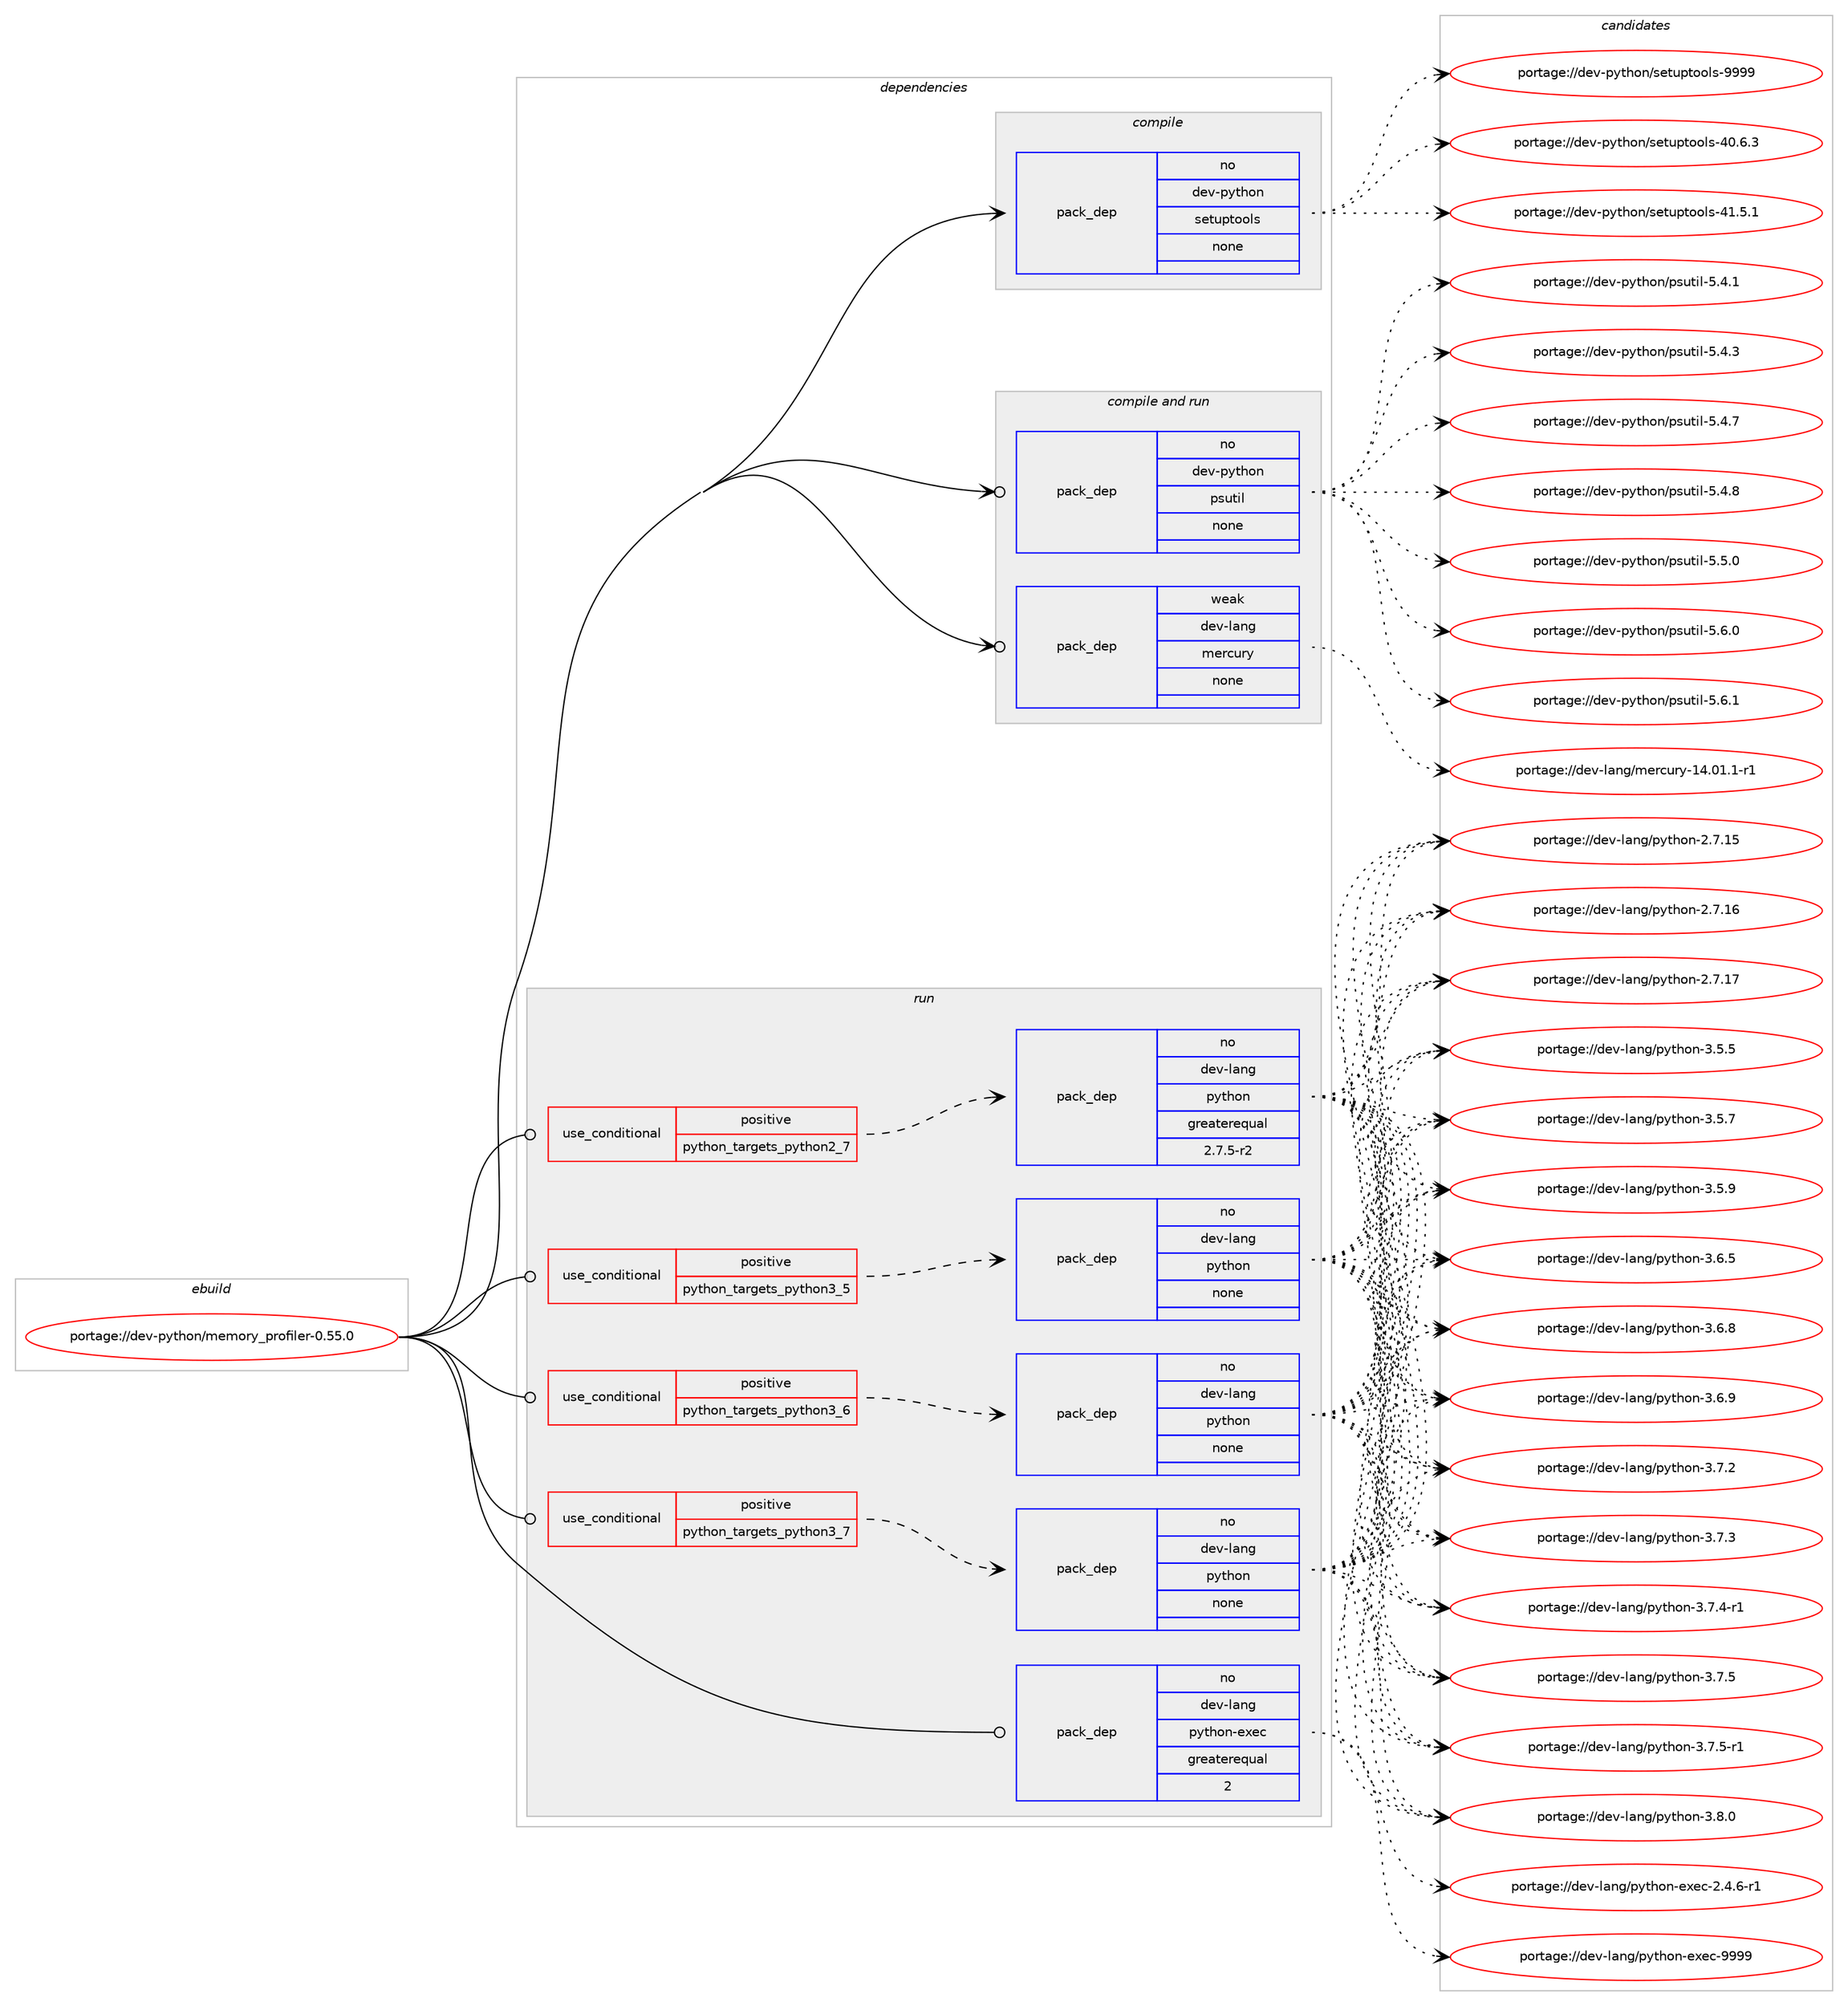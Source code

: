 digraph prolog {

# *************
# Graph options
# *************

newrank=true;
concentrate=true;
compound=true;
graph [rankdir=LR,fontname=Helvetica,fontsize=10,ranksep=1.5];#, ranksep=2.5, nodesep=0.2];
edge  [arrowhead=vee];
node  [fontname=Helvetica,fontsize=10];

# **********
# The ebuild
# **********

subgraph cluster_leftcol {
color=gray;
rank=same;
label=<<i>ebuild</i>>;
id [label="portage://dev-python/memory_profiler-0.55.0", color=red, width=4, href="../dev-python/memory_profiler-0.55.0.svg"];
}

# ****************
# The dependencies
# ****************

subgraph cluster_midcol {
color=gray;
label=<<i>dependencies</i>>;
subgraph cluster_compile {
fillcolor="#eeeeee";
style=filled;
label=<<i>compile</i>>;
subgraph pack114268 {
dependency149322 [label=<<TABLE BORDER="0" CELLBORDER="1" CELLSPACING="0" CELLPADDING="4" WIDTH="220"><TR><TD ROWSPAN="6" CELLPADDING="30">pack_dep</TD></TR><TR><TD WIDTH="110">no</TD></TR><TR><TD>dev-python</TD></TR><TR><TD>setuptools</TD></TR><TR><TD>none</TD></TR><TR><TD></TD></TR></TABLE>>, shape=none, color=blue];
}
id:e -> dependency149322:w [weight=20,style="solid",arrowhead="vee"];
}
subgraph cluster_compileandrun {
fillcolor="#eeeeee";
style=filled;
label=<<i>compile and run</i>>;
subgraph pack114269 {
dependency149323 [label=<<TABLE BORDER="0" CELLBORDER="1" CELLSPACING="0" CELLPADDING="4" WIDTH="220"><TR><TD ROWSPAN="6" CELLPADDING="30">pack_dep</TD></TR><TR><TD WIDTH="110">no</TD></TR><TR><TD>dev-python</TD></TR><TR><TD>psutil</TD></TR><TR><TD>none</TD></TR><TR><TD></TD></TR></TABLE>>, shape=none, color=blue];
}
id:e -> dependency149323:w [weight=20,style="solid",arrowhead="odotvee"];
subgraph pack114270 {
dependency149324 [label=<<TABLE BORDER="0" CELLBORDER="1" CELLSPACING="0" CELLPADDING="4" WIDTH="220"><TR><TD ROWSPAN="6" CELLPADDING="30">pack_dep</TD></TR><TR><TD WIDTH="110">weak</TD></TR><TR><TD>dev-lang</TD></TR><TR><TD>mercury</TD></TR><TR><TD>none</TD></TR><TR><TD></TD></TR></TABLE>>, shape=none, color=blue];
}
id:e -> dependency149324:w [weight=20,style="solid",arrowhead="odotvee"];
}
subgraph cluster_run {
fillcolor="#eeeeee";
style=filled;
label=<<i>run</i>>;
subgraph cond31728 {
dependency149325 [label=<<TABLE BORDER="0" CELLBORDER="1" CELLSPACING="0" CELLPADDING="4"><TR><TD ROWSPAN="3" CELLPADDING="10">use_conditional</TD></TR><TR><TD>positive</TD></TR><TR><TD>python_targets_python2_7</TD></TR></TABLE>>, shape=none, color=red];
subgraph pack114271 {
dependency149326 [label=<<TABLE BORDER="0" CELLBORDER="1" CELLSPACING="0" CELLPADDING="4" WIDTH="220"><TR><TD ROWSPAN="6" CELLPADDING="30">pack_dep</TD></TR><TR><TD WIDTH="110">no</TD></TR><TR><TD>dev-lang</TD></TR><TR><TD>python</TD></TR><TR><TD>greaterequal</TD></TR><TR><TD>2.7.5-r2</TD></TR></TABLE>>, shape=none, color=blue];
}
dependency149325:e -> dependency149326:w [weight=20,style="dashed",arrowhead="vee"];
}
id:e -> dependency149325:w [weight=20,style="solid",arrowhead="odot"];
subgraph cond31729 {
dependency149327 [label=<<TABLE BORDER="0" CELLBORDER="1" CELLSPACING="0" CELLPADDING="4"><TR><TD ROWSPAN="3" CELLPADDING="10">use_conditional</TD></TR><TR><TD>positive</TD></TR><TR><TD>python_targets_python3_5</TD></TR></TABLE>>, shape=none, color=red];
subgraph pack114272 {
dependency149328 [label=<<TABLE BORDER="0" CELLBORDER="1" CELLSPACING="0" CELLPADDING="4" WIDTH="220"><TR><TD ROWSPAN="6" CELLPADDING="30">pack_dep</TD></TR><TR><TD WIDTH="110">no</TD></TR><TR><TD>dev-lang</TD></TR><TR><TD>python</TD></TR><TR><TD>none</TD></TR><TR><TD></TD></TR></TABLE>>, shape=none, color=blue];
}
dependency149327:e -> dependency149328:w [weight=20,style="dashed",arrowhead="vee"];
}
id:e -> dependency149327:w [weight=20,style="solid",arrowhead="odot"];
subgraph cond31730 {
dependency149329 [label=<<TABLE BORDER="0" CELLBORDER="1" CELLSPACING="0" CELLPADDING="4"><TR><TD ROWSPAN="3" CELLPADDING="10">use_conditional</TD></TR><TR><TD>positive</TD></TR><TR><TD>python_targets_python3_6</TD></TR></TABLE>>, shape=none, color=red];
subgraph pack114273 {
dependency149330 [label=<<TABLE BORDER="0" CELLBORDER="1" CELLSPACING="0" CELLPADDING="4" WIDTH="220"><TR><TD ROWSPAN="6" CELLPADDING="30">pack_dep</TD></TR><TR><TD WIDTH="110">no</TD></TR><TR><TD>dev-lang</TD></TR><TR><TD>python</TD></TR><TR><TD>none</TD></TR><TR><TD></TD></TR></TABLE>>, shape=none, color=blue];
}
dependency149329:e -> dependency149330:w [weight=20,style="dashed",arrowhead="vee"];
}
id:e -> dependency149329:w [weight=20,style="solid",arrowhead="odot"];
subgraph cond31731 {
dependency149331 [label=<<TABLE BORDER="0" CELLBORDER="1" CELLSPACING="0" CELLPADDING="4"><TR><TD ROWSPAN="3" CELLPADDING="10">use_conditional</TD></TR><TR><TD>positive</TD></TR><TR><TD>python_targets_python3_7</TD></TR></TABLE>>, shape=none, color=red];
subgraph pack114274 {
dependency149332 [label=<<TABLE BORDER="0" CELLBORDER="1" CELLSPACING="0" CELLPADDING="4" WIDTH="220"><TR><TD ROWSPAN="6" CELLPADDING="30">pack_dep</TD></TR><TR><TD WIDTH="110">no</TD></TR><TR><TD>dev-lang</TD></TR><TR><TD>python</TD></TR><TR><TD>none</TD></TR><TR><TD></TD></TR></TABLE>>, shape=none, color=blue];
}
dependency149331:e -> dependency149332:w [weight=20,style="dashed",arrowhead="vee"];
}
id:e -> dependency149331:w [weight=20,style="solid",arrowhead="odot"];
subgraph pack114275 {
dependency149333 [label=<<TABLE BORDER="0" CELLBORDER="1" CELLSPACING="0" CELLPADDING="4" WIDTH="220"><TR><TD ROWSPAN="6" CELLPADDING="30">pack_dep</TD></TR><TR><TD WIDTH="110">no</TD></TR><TR><TD>dev-lang</TD></TR><TR><TD>python-exec</TD></TR><TR><TD>greaterequal</TD></TR><TR><TD>2</TD></TR></TABLE>>, shape=none, color=blue];
}
id:e -> dependency149333:w [weight=20,style="solid",arrowhead="odot"];
}
}

# **************
# The candidates
# **************

subgraph cluster_choices {
rank=same;
color=gray;
label=<<i>candidates</i>>;

subgraph choice114268 {
color=black;
nodesep=1;
choiceportage100101118451121211161041111104711510111611711211611111110811545524846544651 [label="portage://dev-python/setuptools-40.6.3", color=red, width=4,href="../dev-python/setuptools-40.6.3.svg"];
choiceportage100101118451121211161041111104711510111611711211611111110811545524946534649 [label="portage://dev-python/setuptools-41.5.1", color=red, width=4,href="../dev-python/setuptools-41.5.1.svg"];
choiceportage10010111845112121116104111110471151011161171121161111111081154557575757 [label="portage://dev-python/setuptools-9999", color=red, width=4,href="../dev-python/setuptools-9999.svg"];
dependency149322:e -> choiceportage100101118451121211161041111104711510111611711211611111110811545524846544651:w [style=dotted,weight="100"];
dependency149322:e -> choiceportage100101118451121211161041111104711510111611711211611111110811545524946534649:w [style=dotted,weight="100"];
dependency149322:e -> choiceportage10010111845112121116104111110471151011161171121161111111081154557575757:w [style=dotted,weight="100"];
}
subgraph choice114269 {
color=black;
nodesep=1;
choiceportage1001011184511212111610411111047112115117116105108455346524649 [label="portage://dev-python/psutil-5.4.1", color=red, width=4,href="../dev-python/psutil-5.4.1.svg"];
choiceportage1001011184511212111610411111047112115117116105108455346524651 [label="portage://dev-python/psutil-5.4.3", color=red, width=4,href="../dev-python/psutil-5.4.3.svg"];
choiceportage1001011184511212111610411111047112115117116105108455346524655 [label="portage://dev-python/psutil-5.4.7", color=red, width=4,href="../dev-python/psutil-5.4.7.svg"];
choiceportage1001011184511212111610411111047112115117116105108455346524656 [label="portage://dev-python/psutil-5.4.8", color=red, width=4,href="../dev-python/psutil-5.4.8.svg"];
choiceportage1001011184511212111610411111047112115117116105108455346534648 [label="portage://dev-python/psutil-5.5.0", color=red, width=4,href="../dev-python/psutil-5.5.0.svg"];
choiceportage1001011184511212111610411111047112115117116105108455346544648 [label="portage://dev-python/psutil-5.6.0", color=red, width=4,href="../dev-python/psutil-5.6.0.svg"];
choiceportage1001011184511212111610411111047112115117116105108455346544649 [label="portage://dev-python/psutil-5.6.1", color=red, width=4,href="../dev-python/psutil-5.6.1.svg"];
dependency149323:e -> choiceportage1001011184511212111610411111047112115117116105108455346524649:w [style=dotted,weight="100"];
dependency149323:e -> choiceportage1001011184511212111610411111047112115117116105108455346524651:w [style=dotted,weight="100"];
dependency149323:e -> choiceportage1001011184511212111610411111047112115117116105108455346524655:w [style=dotted,weight="100"];
dependency149323:e -> choiceportage1001011184511212111610411111047112115117116105108455346524656:w [style=dotted,weight="100"];
dependency149323:e -> choiceportage1001011184511212111610411111047112115117116105108455346534648:w [style=dotted,weight="100"];
dependency149323:e -> choiceportage1001011184511212111610411111047112115117116105108455346544648:w [style=dotted,weight="100"];
dependency149323:e -> choiceportage1001011184511212111610411111047112115117116105108455346544649:w [style=dotted,weight="100"];
}
subgraph choice114270 {
color=black;
nodesep=1;
choiceportage1001011184510897110103471091011149911711412145495246484946494511449 [label="portage://dev-lang/mercury-14.01.1-r1", color=red, width=4,href="../dev-lang/mercury-14.01.1-r1.svg"];
dependency149324:e -> choiceportage1001011184510897110103471091011149911711412145495246484946494511449:w [style=dotted,weight="100"];
}
subgraph choice114271 {
color=black;
nodesep=1;
choiceportage10010111845108971101034711212111610411111045504655464953 [label="portage://dev-lang/python-2.7.15", color=red, width=4,href="../dev-lang/python-2.7.15.svg"];
choiceportage10010111845108971101034711212111610411111045504655464954 [label="portage://dev-lang/python-2.7.16", color=red, width=4,href="../dev-lang/python-2.7.16.svg"];
choiceportage10010111845108971101034711212111610411111045504655464955 [label="portage://dev-lang/python-2.7.17", color=red, width=4,href="../dev-lang/python-2.7.17.svg"];
choiceportage100101118451089711010347112121116104111110455146534653 [label="portage://dev-lang/python-3.5.5", color=red, width=4,href="../dev-lang/python-3.5.5.svg"];
choiceportage100101118451089711010347112121116104111110455146534655 [label="portage://dev-lang/python-3.5.7", color=red, width=4,href="../dev-lang/python-3.5.7.svg"];
choiceportage100101118451089711010347112121116104111110455146534657 [label="portage://dev-lang/python-3.5.9", color=red, width=4,href="../dev-lang/python-3.5.9.svg"];
choiceportage100101118451089711010347112121116104111110455146544653 [label="portage://dev-lang/python-3.6.5", color=red, width=4,href="../dev-lang/python-3.6.5.svg"];
choiceportage100101118451089711010347112121116104111110455146544656 [label="portage://dev-lang/python-3.6.8", color=red, width=4,href="../dev-lang/python-3.6.8.svg"];
choiceportage100101118451089711010347112121116104111110455146544657 [label="portage://dev-lang/python-3.6.9", color=red, width=4,href="../dev-lang/python-3.6.9.svg"];
choiceportage100101118451089711010347112121116104111110455146554650 [label="portage://dev-lang/python-3.7.2", color=red, width=4,href="../dev-lang/python-3.7.2.svg"];
choiceportage100101118451089711010347112121116104111110455146554651 [label="portage://dev-lang/python-3.7.3", color=red, width=4,href="../dev-lang/python-3.7.3.svg"];
choiceportage1001011184510897110103471121211161041111104551465546524511449 [label="portage://dev-lang/python-3.7.4-r1", color=red, width=4,href="../dev-lang/python-3.7.4-r1.svg"];
choiceportage100101118451089711010347112121116104111110455146554653 [label="portage://dev-lang/python-3.7.5", color=red, width=4,href="../dev-lang/python-3.7.5.svg"];
choiceportage1001011184510897110103471121211161041111104551465546534511449 [label="portage://dev-lang/python-3.7.5-r1", color=red, width=4,href="../dev-lang/python-3.7.5-r1.svg"];
choiceportage100101118451089711010347112121116104111110455146564648 [label="portage://dev-lang/python-3.8.0", color=red, width=4,href="../dev-lang/python-3.8.0.svg"];
dependency149326:e -> choiceportage10010111845108971101034711212111610411111045504655464953:w [style=dotted,weight="100"];
dependency149326:e -> choiceportage10010111845108971101034711212111610411111045504655464954:w [style=dotted,weight="100"];
dependency149326:e -> choiceportage10010111845108971101034711212111610411111045504655464955:w [style=dotted,weight="100"];
dependency149326:e -> choiceportage100101118451089711010347112121116104111110455146534653:w [style=dotted,weight="100"];
dependency149326:e -> choiceportage100101118451089711010347112121116104111110455146534655:w [style=dotted,weight="100"];
dependency149326:e -> choiceportage100101118451089711010347112121116104111110455146534657:w [style=dotted,weight="100"];
dependency149326:e -> choiceportage100101118451089711010347112121116104111110455146544653:w [style=dotted,weight="100"];
dependency149326:e -> choiceportage100101118451089711010347112121116104111110455146544656:w [style=dotted,weight="100"];
dependency149326:e -> choiceportage100101118451089711010347112121116104111110455146544657:w [style=dotted,weight="100"];
dependency149326:e -> choiceportage100101118451089711010347112121116104111110455146554650:w [style=dotted,weight="100"];
dependency149326:e -> choiceportage100101118451089711010347112121116104111110455146554651:w [style=dotted,weight="100"];
dependency149326:e -> choiceportage1001011184510897110103471121211161041111104551465546524511449:w [style=dotted,weight="100"];
dependency149326:e -> choiceportage100101118451089711010347112121116104111110455146554653:w [style=dotted,weight="100"];
dependency149326:e -> choiceportage1001011184510897110103471121211161041111104551465546534511449:w [style=dotted,weight="100"];
dependency149326:e -> choiceportage100101118451089711010347112121116104111110455146564648:w [style=dotted,weight="100"];
}
subgraph choice114272 {
color=black;
nodesep=1;
choiceportage10010111845108971101034711212111610411111045504655464953 [label="portage://dev-lang/python-2.7.15", color=red, width=4,href="../dev-lang/python-2.7.15.svg"];
choiceportage10010111845108971101034711212111610411111045504655464954 [label="portage://dev-lang/python-2.7.16", color=red, width=4,href="../dev-lang/python-2.7.16.svg"];
choiceportage10010111845108971101034711212111610411111045504655464955 [label="portage://dev-lang/python-2.7.17", color=red, width=4,href="../dev-lang/python-2.7.17.svg"];
choiceportage100101118451089711010347112121116104111110455146534653 [label="portage://dev-lang/python-3.5.5", color=red, width=4,href="../dev-lang/python-3.5.5.svg"];
choiceportage100101118451089711010347112121116104111110455146534655 [label="portage://dev-lang/python-3.5.7", color=red, width=4,href="../dev-lang/python-3.5.7.svg"];
choiceportage100101118451089711010347112121116104111110455146534657 [label="portage://dev-lang/python-3.5.9", color=red, width=4,href="../dev-lang/python-3.5.9.svg"];
choiceportage100101118451089711010347112121116104111110455146544653 [label="portage://dev-lang/python-3.6.5", color=red, width=4,href="../dev-lang/python-3.6.5.svg"];
choiceportage100101118451089711010347112121116104111110455146544656 [label="portage://dev-lang/python-3.6.8", color=red, width=4,href="../dev-lang/python-3.6.8.svg"];
choiceportage100101118451089711010347112121116104111110455146544657 [label="portage://dev-lang/python-3.6.9", color=red, width=4,href="../dev-lang/python-3.6.9.svg"];
choiceportage100101118451089711010347112121116104111110455146554650 [label="portage://dev-lang/python-3.7.2", color=red, width=4,href="../dev-lang/python-3.7.2.svg"];
choiceportage100101118451089711010347112121116104111110455146554651 [label="portage://dev-lang/python-3.7.3", color=red, width=4,href="../dev-lang/python-3.7.3.svg"];
choiceportage1001011184510897110103471121211161041111104551465546524511449 [label="portage://dev-lang/python-3.7.4-r1", color=red, width=4,href="../dev-lang/python-3.7.4-r1.svg"];
choiceportage100101118451089711010347112121116104111110455146554653 [label="portage://dev-lang/python-3.7.5", color=red, width=4,href="../dev-lang/python-3.7.5.svg"];
choiceportage1001011184510897110103471121211161041111104551465546534511449 [label="portage://dev-lang/python-3.7.5-r1", color=red, width=4,href="../dev-lang/python-3.7.5-r1.svg"];
choiceportage100101118451089711010347112121116104111110455146564648 [label="portage://dev-lang/python-3.8.0", color=red, width=4,href="../dev-lang/python-3.8.0.svg"];
dependency149328:e -> choiceportage10010111845108971101034711212111610411111045504655464953:w [style=dotted,weight="100"];
dependency149328:e -> choiceportage10010111845108971101034711212111610411111045504655464954:w [style=dotted,weight="100"];
dependency149328:e -> choiceportage10010111845108971101034711212111610411111045504655464955:w [style=dotted,weight="100"];
dependency149328:e -> choiceportage100101118451089711010347112121116104111110455146534653:w [style=dotted,weight="100"];
dependency149328:e -> choiceportage100101118451089711010347112121116104111110455146534655:w [style=dotted,weight="100"];
dependency149328:e -> choiceportage100101118451089711010347112121116104111110455146534657:w [style=dotted,weight="100"];
dependency149328:e -> choiceportage100101118451089711010347112121116104111110455146544653:w [style=dotted,weight="100"];
dependency149328:e -> choiceportage100101118451089711010347112121116104111110455146544656:w [style=dotted,weight="100"];
dependency149328:e -> choiceportage100101118451089711010347112121116104111110455146544657:w [style=dotted,weight="100"];
dependency149328:e -> choiceportage100101118451089711010347112121116104111110455146554650:w [style=dotted,weight="100"];
dependency149328:e -> choiceportage100101118451089711010347112121116104111110455146554651:w [style=dotted,weight="100"];
dependency149328:e -> choiceportage1001011184510897110103471121211161041111104551465546524511449:w [style=dotted,weight="100"];
dependency149328:e -> choiceportage100101118451089711010347112121116104111110455146554653:w [style=dotted,weight="100"];
dependency149328:e -> choiceportage1001011184510897110103471121211161041111104551465546534511449:w [style=dotted,weight="100"];
dependency149328:e -> choiceportage100101118451089711010347112121116104111110455146564648:w [style=dotted,weight="100"];
}
subgraph choice114273 {
color=black;
nodesep=1;
choiceportage10010111845108971101034711212111610411111045504655464953 [label="portage://dev-lang/python-2.7.15", color=red, width=4,href="../dev-lang/python-2.7.15.svg"];
choiceportage10010111845108971101034711212111610411111045504655464954 [label="portage://dev-lang/python-2.7.16", color=red, width=4,href="../dev-lang/python-2.7.16.svg"];
choiceportage10010111845108971101034711212111610411111045504655464955 [label="portage://dev-lang/python-2.7.17", color=red, width=4,href="../dev-lang/python-2.7.17.svg"];
choiceportage100101118451089711010347112121116104111110455146534653 [label="portage://dev-lang/python-3.5.5", color=red, width=4,href="../dev-lang/python-3.5.5.svg"];
choiceportage100101118451089711010347112121116104111110455146534655 [label="portage://dev-lang/python-3.5.7", color=red, width=4,href="../dev-lang/python-3.5.7.svg"];
choiceportage100101118451089711010347112121116104111110455146534657 [label="portage://dev-lang/python-3.5.9", color=red, width=4,href="../dev-lang/python-3.5.9.svg"];
choiceportage100101118451089711010347112121116104111110455146544653 [label="portage://dev-lang/python-3.6.5", color=red, width=4,href="../dev-lang/python-3.6.5.svg"];
choiceportage100101118451089711010347112121116104111110455146544656 [label="portage://dev-lang/python-3.6.8", color=red, width=4,href="../dev-lang/python-3.6.8.svg"];
choiceportage100101118451089711010347112121116104111110455146544657 [label="portage://dev-lang/python-3.6.9", color=red, width=4,href="../dev-lang/python-3.6.9.svg"];
choiceportage100101118451089711010347112121116104111110455146554650 [label="portage://dev-lang/python-3.7.2", color=red, width=4,href="../dev-lang/python-3.7.2.svg"];
choiceportage100101118451089711010347112121116104111110455146554651 [label="portage://dev-lang/python-3.7.3", color=red, width=4,href="../dev-lang/python-3.7.3.svg"];
choiceportage1001011184510897110103471121211161041111104551465546524511449 [label="portage://dev-lang/python-3.7.4-r1", color=red, width=4,href="../dev-lang/python-3.7.4-r1.svg"];
choiceportage100101118451089711010347112121116104111110455146554653 [label="portage://dev-lang/python-3.7.5", color=red, width=4,href="../dev-lang/python-3.7.5.svg"];
choiceportage1001011184510897110103471121211161041111104551465546534511449 [label="portage://dev-lang/python-3.7.5-r1", color=red, width=4,href="../dev-lang/python-3.7.5-r1.svg"];
choiceportage100101118451089711010347112121116104111110455146564648 [label="portage://dev-lang/python-3.8.0", color=red, width=4,href="../dev-lang/python-3.8.0.svg"];
dependency149330:e -> choiceportage10010111845108971101034711212111610411111045504655464953:w [style=dotted,weight="100"];
dependency149330:e -> choiceportage10010111845108971101034711212111610411111045504655464954:w [style=dotted,weight="100"];
dependency149330:e -> choiceportage10010111845108971101034711212111610411111045504655464955:w [style=dotted,weight="100"];
dependency149330:e -> choiceportage100101118451089711010347112121116104111110455146534653:w [style=dotted,weight="100"];
dependency149330:e -> choiceportage100101118451089711010347112121116104111110455146534655:w [style=dotted,weight="100"];
dependency149330:e -> choiceportage100101118451089711010347112121116104111110455146534657:w [style=dotted,weight="100"];
dependency149330:e -> choiceportage100101118451089711010347112121116104111110455146544653:w [style=dotted,weight="100"];
dependency149330:e -> choiceportage100101118451089711010347112121116104111110455146544656:w [style=dotted,weight="100"];
dependency149330:e -> choiceportage100101118451089711010347112121116104111110455146544657:w [style=dotted,weight="100"];
dependency149330:e -> choiceportage100101118451089711010347112121116104111110455146554650:w [style=dotted,weight="100"];
dependency149330:e -> choiceportage100101118451089711010347112121116104111110455146554651:w [style=dotted,weight="100"];
dependency149330:e -> choiceportage1001011184510897110103471121211161041111104551465546524511449:w [style=dotted,weight="100"];
dependency149330:e -> choiceportage100101118451089711010347112121116104111110455146554653:w [style=dotted,weight="100"];
dependency149330:e -> choiceportage1001011184510897110103471121211161041111104551465546534511449:w [style=dotted,weight="100"];
dependency149330:e -> choiceportage100101118451089711010347112121116104111110455146564648:w [style=dotted,weight="100"];
}
subgraph choice114274 {
color=black;
nodesep=1;
choiceportage10010111845108971101034711212111610411111045504655464953 [label="portage://dev-lang/python-2.7.15", color=red, width=4,href="../dev-lang/python-2.7.15.svg"];
choiceportage10010111845108971101034711212111610411111045504655464954 [label="portage://dev-lang/python-2.7.16", color=red, width=4,href="../dev-lang/python-2.7.16.svg"];
choiceportage10010111845108971101034711212111610411111045504655464955 [label="portage://dev-lang/python-2.7.17", color=red, width=4,href="../dev-lang/python-2.7.17.svg"];
choiceportage100101118451089711010347112121116104111110455146534653 [label="portage://dev-lang/python-3.5.5", color=red, width=4,href="../dev-lang/python-3.5.5.svg"];
choiceportage100101118451089711010347112121116104111110455146534655 [label="portage://dev-lang/python-3.5.7", color=red, width=4,href="../dev-lang/python-3.5.7.svg"];
choiceportage100101118451089711010347112121116104111110455146534657 [label="portage://dev-lang/python-3.5.9", color=red, width=4,href="../dev-lang/python-3.5.9.svg"];
choiceportage100101118451089711010347112121116104111110455146544653 [label="portage://dev-lang/python-3.6.5", color=red, width=4,href="../dev-lang/python-3.6.5.svg"];
choiceportage100101118451089711010347112121116104111110455146544656 [label="portage://dev-lang/python-3.6.8", color=red, width=4,href="../dev-lang/python-3.6.8.svg"];
choiceportage100101118451089711010347112121116104111110455146544657 [label="portage://dev-lang/python-3.6.9", color=red, width=4,href="../dev-lang/python-3.6.9.svg"];
choiceportage100101118451089711010347112121116104111110455146554650 [label="portage://dev-lang/python-3.7.2", color=red, width=4,href="../dev-lang/python-3.7.2.svg"];
choiceportage100101118451089711010347112121116104111110455146554651 [label="portage://dev-lang/python-3.7.3", color=red, width=4,href="../dev-lang/python-3.7.3.svg"];
choiceportage1001011184510897110103471121211161041111104551465546524511449 [label="portage://dev-lang/python-3.7.4-r1", color=red, width=4,href="../dev-lang/python-3.7.4-r1.svg"];
choiceportage100101118451089711010347112121116104111110455146554653 [label="portage://dev-lang/python-3.7.5", color=red, width=4,href="../dev-lang/python-3.7.5.svg"];
choiceportage1001011184510897110103471121211161041111104551465546534511449 [label="portage://dev-lang/python-3.7.5-r1", color=red, width=4,href="../dev-lang/python-3.7.5-r1.svg"];
choiceportage100101118451089711010347112121116104111110455146564648 [label="portage://dev-lang/python-3.8.0", color=red, width=4,href="../dev-lang/python-3.8.0.svg"];
dependency149332:e -> choiceportage10010111845108971101034711212111610411111045504655464953:w [style=dotted,weight="100"];
dependency149332:e -> choiceportage10010111845108971101034711212111610411111045504655464954:w [style=dotted,weight="100"];
dependency149332:e -> choiceportage10010111845108971101034711212111610411111045504655464955:w [style=dotted,weight="100"];
dependency149332:e -> choiceportage100101118451089711010347112121116104111110455146534653:w [style=dotted,weight="100"];
dependency149332:e -> choiceportage100101118451089711010347112121116104111110455146534655:w [style=dotted,weight="100"];
dependency149332:e -> choiceportage100101118451089711010347112121116104111110455146534657:w [style=dotted,weight="100"];
dependency149332:e -> choiceportage100101118451089711010347112121116104111110455146544653:w [style=dotted,weight="100"];
dependency149332:e -> choiceportage100101118451089711010347112121116104111110455146544656:w [style=dotted,weight="100"];
dependency149332:e -> choiceportage100101118451089711010347112121116104111110455146544657:w [style=dotted,weight="100"];
dependency149332:e -> choiceportage100101118451089711010347112121116104111110455146554650:w [style=dotted,weight="100"];
dependency149332:e -> choiceportage100101118451089711010347112121116104111110455146554651:w [style=dotted,weight="100"];
dependency149332:e -> choiceportage1001011184510897110103471121211161041111104551465546524511449:w [style=dotted,weight="100"];
dependency149332:e -> choiceportage100101118451089711010347112121116104111110455146554653:w [style=dotted,weight="100"];
dependency149332:e -> choiceportage1001011184510897110103471121211161041111104551465546534511449:w [style=dotted,weight="100"];
dependency149332:e -> choiceportage100101118451089711010347112121116104111110455146564648:w [style=dotted,weight="100"];
}
subgraph choice114275 {
color=black;
nodesep=1;
choiceportage10010111845108971101034711212111610411111045101120101994550465246544511449 [label="portage://dev-lang/python-exec-2.4.6-r1", color=red, width=4,href="../dev-lang/python-exec-2.4.6-r1.svg"];
choiceportage10010111845108971101034711212111610411111045101120101994557575757 [label="portage://dev-lang/python-exec-9999", color=red, width=4,href="../dev-lang/python-exec-9999.svg"];
dependency149333:e -> choiceportage10010111845108971101034711212111610411111045101120101994550465246544511449:w [style=dotted,weight="100"];
dependency149333:e -> choiceportage10010111845108971101034711212111610411111045101120101994557575757:w [style=dotted,weight="100"];
}
}

}
